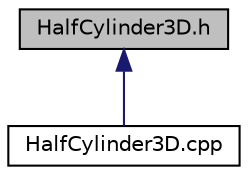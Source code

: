 digraph "HalfCylinder3D.h"
{
  edge [fontname="Helvetica",fontsize="10",labelfontname="Helvetica",labelfontsize="10"];
  node [fontname="Helvetica",fontsize="10",shape=record];
  Node1 [label="HalfCylinder3D.h",height=0.2,width=0.4,color="black", fillcolor="grey75", style="filled", fontcolor="black"];
  Node1 -> Node2 [dir="back",color="midnightblue",fontsize="10",style="solid",fontname="Helvetica"];
  Node2 [label="HalfCylinder3D.cpp",height=0.2,width=0.4,color="black", fillcolor="white", style="filled",URL="$HalfCylinder3D_8cpp.html"];
}
